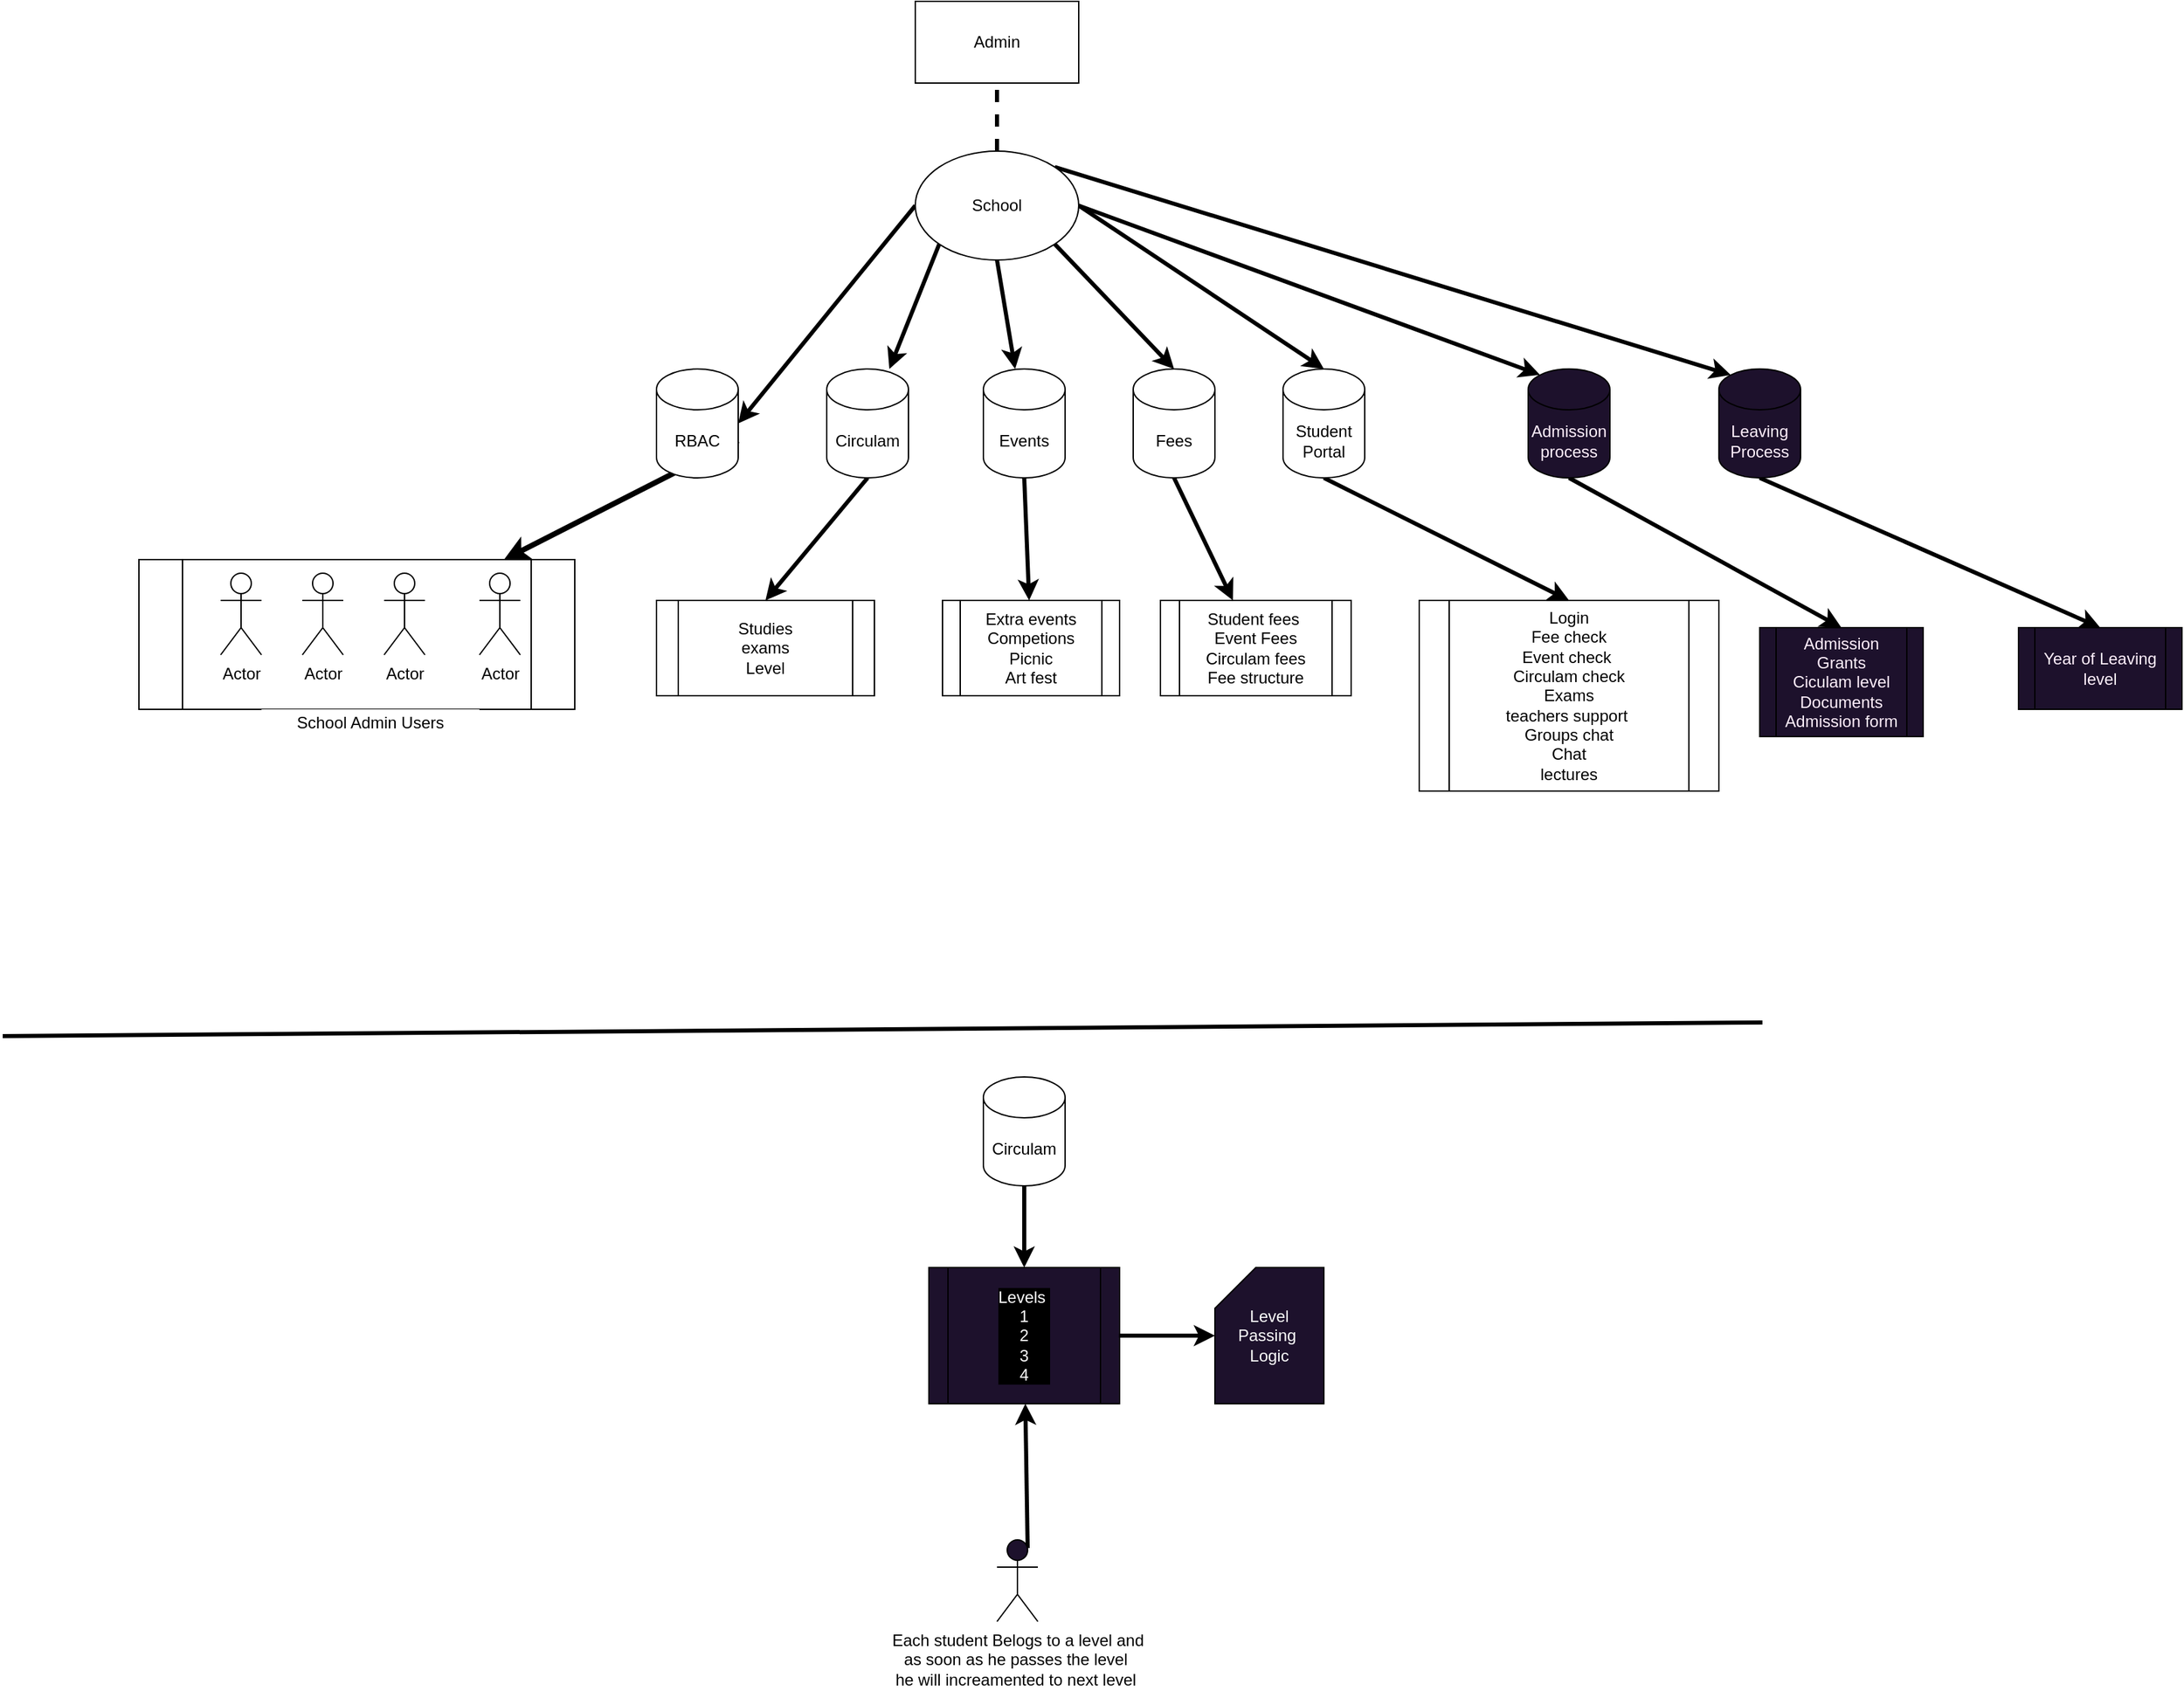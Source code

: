 <mxfile>
    <diagram id="6mqun36thdIHxSsxsF62" name="Page-1">
        <mxGraphModel dx="2930" dy="1188" grid="1" gridSize="10" guides="1" tooltips="1" connect="1" arrows="1" fold="1" page="1" pageScale="1" pageWidth="850" pageHeight="1100" background="#FFFFFF" math="0" shadow="0">
            <root>
                <mxCell id="0"/>
                <mxCell id="1" parent="0"/>
                <mxCell id="3" value="Admin" style="rounded=0;whiteSpace=wrap;html=1;" vertex="1" parent="1">
                    <mxGeometry x="230" y="40" width="120" height="60" as="geometry"/>
                </mxCell>
                <mxCell id="16" style="edgeStyle=none;html=1;exitX=0;exitY=0.5;exitDx=0;exitDy=0;entryX=1;entryY=0.5;entryDx=0;entryDy=0;entryPerimeter=0;strokeColor=#000000;strokeWidth=3;" edge="1" parent="1" source="4" target="15">
                    <mxGeometry relative="1" as="geometry"/>
                </mxCell>
                <mxCell id="24" style="edgeStyle=none;html=1;exitX=0;exitY=1;exitDx=0;exitDy=0;strokeColor=#000000;strokeWidth=3;" edge="1" parent="1" source="4" target="18">
                    <mxGeometry relative="1" as="geometry"/>
                </mxCell>
                <mxCell id="25" style="edgeStyle=none;html=1;exitX=0.5;exitY=1;exitDx=0;exitDy=0;strokeColor=#000000;strokeWidth=3;" edge="1" parent="1" source="4" target="19">
                    <mxGeometry relative="1" as="geometry"/>
                </mxCell>
                <mxCell id="26" style="edgeStyle=none;html=1;exitX=1;exitY=1;exitDx=0;exitDy=0;entryX=0.5;entryY=0;entryDx=0;entryDy=0;entryPerimeter=0;strokeColor=#000000;strokeWidth=3;" edge="1" parent="1" source="4" target="20">
                    <mxGeometry relative="1" as="geometry"/>
                </mxCell>
                <mxCell id="27" style="edgeStyle=none;html=1;exitX=1;exitY=0.5;exitDx=0;exitDy=0;entryX=0.5;entryY=0;entryDx=0;entryDy=0;entryPerimeter=0;strokeColor=#000000;strokeWidth=3;" edge="1" parent="1" source="4" target="21">
                    <mxGeometry relative="1" as="geometry"/>
                </mxCell>
                <mxCell id="58" style="edgeStyle=none;html=1;exitX=1;exitY=0.5;exitDx=0;exitDy=0;entryX=0.145;entryY=0;entryDx=0;entryDy=4.35;entryPerimeter=0;strokeColor=#000000;strokeWidth=3;fontColor=#FFF0FC;" edge="1" parent="1" source="4" target="51">
                    <mxGeometry relative="1" as="geometry"/>
                </mxCell>
                <mxCell id="60" style="edgeStyle=none;html=1;exitX=1;exitY=0;exitDx=0;exitDy=0;entryX=0.145;entryY=0;entryDx=0;entryDy=4.35;entryPerimeter=0;strokeColor=#000000;strokeWidth=3;fontColor=#FFF0FC;" edge="1" parent="1" source="4" target="56">
                    <mxGeometry relative="1" as="geometry"/>
                </mxCell>
                <mxCell id="4" value="School" style="ellipse;whiteSpace=wrap;html=1;" vertex="1" parent="1">
                    <mxGeometry x="230" y="150" width="120" height="80" as="geometry"/>
                </mxCell>
                <mxCell id="5" value="" style="endArrow=none;dashed=1;html=1;entryX=0.5;entryY=1;entryDx=0;entryDy=0;exitX=0.5;exitY=0;exitDx=0;exitDy=0;strokeColor=#000000;strokeWidth=3;" edge="1" parent="1" source="4" target="3">
                    <mxGeometry width="50" height="50" relative="1" as="geometry">
                        <mxPoint x="270" y="350" as="sourcePoint"/>
                        <mxPoint x="320" y="300" as="targetPoint"/>
                    </mxGeometry>
                </mxCell>
                <mxCell id="7" value="" style="shape=process;whiteSpace=wrap;html=1;backgroundOutline=1;" vertex="1" parent="1">
                    <mxGeometry x="-340" y="450" width="320" height="110" as="geometry"/>
                </mxCell>
                <mxCell id="8" value="Actor" style="shape=umlActor;verticalLabelPosition=bottom;verticalAlign=top;html=1;outlineConnect=0;" vertex="1" parent="1">
                    <mxGeometry x="-280" y="460" width="30" height="60" as="geometry"/>
                </mxCell>
                <mxCell id="9" value="Actor" style="shape=umlActor;verticalLabelPosition=bottom;verticalAlign=top;html=1;outlineConnect=0;" vertex="1" parent="1">
                    <mxGeometry x="-220" y="460" width="30" height="60" as="geometry"/>
                </mxCell>
                <mxCell id="10" value="Actor" style="shape=umlActor;verticalLabelPosition=bottom;verticalAlign=top;html=1;outlineConnect=0;" vertex="1" parent="1">
                    <mxGeometry x="-160" y="460" width="30" height="60" as="geometry"/>
                </mxCell>
                <mxCell id="11" value="Actor" style="shape=umlActor;verticalLabelPosition=bottom;verticalAlign=top;html=1;outlineConnect=0;" vertex="1" parent="1">
                    <mxGeometry x="-90" y="460" width="30" height="60" as="geometry"/>
                </mxCell>
                <mxCell id="13" value="School Admin Users" style="text;html=1;strokeColor=none;fillColor=default;align=center;verticalAlign=middle;whiteSpace=wrap;rounded=0;" vertex="1" parent="1">
                    <mxGeometry x="-250" y="560" width="160" height="20" as="geometry"/>
                </mxCell>
                <mxCell id="17" style="edgeStyle=none;html=1;exitX=1;exitY=0;exitDx=0;exitDy=52.5;exitPerimeter=0;strokeWidth=4;strokeColor=#000000;" edge="1" parent="1" source="15" target="7">
                    <mxGeometry relative="1" as="geometry"/>
                </mxCell>
                <mxCell id="15" value="RBAC" style="shape=cylinder3;whiteSpace=wrap;html=1;boundedLbl=1;backgroundOutline=1;size=15;" vertex="1" parent="1">
                    <mxGeometry x="40" y="310" width="60" height="80" as="geometry"/>
                </mxCell>
                <mxCell id="29" style="edgeStyle=none;html=1;exitX=0.5;exitY=1;exitDx=0;exitDy=0;exitPerimeter=0;entryX=0.5;entryY=0;entryDx=0;entryDy=0;strokeColor=#000000;strokeWidth=3;" edge="1" parent="1" source="18" target="28">
                    <mxGeometry relative="1" as="geometry"/>
                </mxCell>
                <mxCell id="18" value="Circulam" style="shape=cylinder3;whiteSpace=wrap;html=1;boundedLbl=1;backgroundOutline=1;size=15;fillColor=default;" vertex="1" parent="1">
                    <mxGeometry x="165" y="310" width="60" height="80" as="geometry"/>
                </mxCell>
                <mxCell id="31" style="edgeStyle=none;html=1;exitX=0.5;exitY=1;exitDx=0;exitDy=0;exitPerimeter=0;strokeColor=#000000;strokeWidth=3;" edge="1" parent="1" source="19" target="30">
                    <mxGeometry relative="1" as="geometry"/>
                </mxCell>
                <mxCell id="19" value="Events" style="shape=cylinder3;whiteSpace=wrap;html=1;boundedLbl=1;backgroundOutline=1;size=15;fillColor=default;" vertex="1" parent="1">
                    <mxGeometry x="280" y="310" width="60" height="80" as="geometry"/>
                </mxCell>
                <mxCell id="33" style="edgeStyle=none;html=1;exitX=0.5;exitY=1;exitDx=0;exitDy=0;exitPerimeter=0;strokeColor=#000000;strokeWidth=3;" edge="1" parent="1" source="20" target="32">
                    <mxGeometry relative="1" as="geometry"/>
                </mxCell>
                <mxCell id="20" value="Fees" style="shape=cylinder3;whiteSpace=wrap;html=1;boundedLbl=1;backgroundOutline=1;size=15;fillColor=default;" vertex="1" parent="1">
                    <mxGeometry x="390" y="310" width="60" height="80" as="geometry"/>
                </mxCell>
                <mxCell id="35" style="edgeStyle=none;html=1;exitX=0.5;exitY=1;exitDx=0;exitDy=0;exitPerimeter=0;entryX=0.5;entryY=0;entryDx=0;entryDy=0;strokeColor=#000000;strokeWidth=3;" edge="1" parent="1" source="21" target="34">
                    <mxGeometry relative="1" as="geometry"/>
                </mxCell>
                <mxCell id="21" value="Student&lt;br&gt;Portal" style="shape=cylinder3;whiteSpace=wrap;html=1;boundedLbl=1;backgroundOutline=1;size=15;fillColor=default;" vertex="1" parent="1">
                    <mxGeometry x="500" y="310" width="60" height="80" as="geometry"/>
                </mxCell>
                <mxCell id="28" value="Studies&lt;br&gt;exams&lt;br&gt;Level" style="shape=process;whiteSpace=wrap;html=1;backgroundOutline=1;fillColor=default;" vertex="1" parent="1">
                    <mxGeometry x="40" y="480" width="160" height="70" as="geometry"/>
                </mxCell>
                <mxCell id="30" value="Extra events&lt;br&gt;Competions&lt;br&gt;Picnic&lt;br&gt;Art fest" style="shape=process;whiteSpace=wrap;html=1;backgroundOutline=1;fillColor=default;" vertex="1" parent="1">
                    <mxGeometry x="250" y="480" width="130" height="70" as="geometry"/>
                </mxCell>
                <mxCell id="32" value="Student fees&amp;nbsp;&lt;br&gt;Event Fees&lt;br&gt;Circulam fees&lt;br&gt;Fee structure" style="shape=process;whiteSpace=wrap;html=1;backgroundOutline=1;fillColor=default;" vertex="1" parent="1">
                    <mxGeometry x="410" y="480" width="140" height="70" as="geometry"/>
                </mxCell>
                <mxCell id="34" value="Login&lt;br&gt;Fee check&lt;br&gt;Event check&amp;nbsp;&lt;br&gt;Circulam check&lt;br&gt;Exams&lt;br&gt;teachers support&amp;nbsp;&lt;br&gt;Groups chat&lt;br&gt;Chat&lt;br&gt;lectures" style="shape=process;whiteSpace=wrap;html=1;backgroundOutline=1;fillColor=default;" vertex="1" parent="1">
                    <mxGeometry x="600" y="480" width="220" height="140" as="geometry"/>
                </mxCell>
                <mxCell id="36" value="" style="endArrow=none;html=1;strokeColor=#000000;strokeWidth=3;" edge="1" parent="1">
                    <mxGeometry width="50" height="50" relative="1" as="geometry">
                        <mxPoint x="-440" y="800" as="sourcePoint"/>
                        <mxPoint x="852" y="790" as="targetPoint"/>
                    </mxGeometry>
                </mxCell>
                <mxCell id="44" style="edgeStyle=none;html=1;exitX=0.5;exitY=1;exitDx=0;exitDy=0;exitPerimeter=0;entryX=0.5;entryY=0;entryDx=0;entryDy=0;strokeColor=#000000;strokeWidth=3;fontColor=#FCFCFC;" edge="1" parent="1" source="37" target="39">
                    <mxGeometry relative="1" as="geometry"/>
                </mxCell>
                <mxCell id="37" value="Circulam" style="shape=cylinder3;whiteSpace=wrap;html=1;boundedLbl=1;backgroundOutline=1;size=15;fillColor=default;" vertex="1" parent="1">
                    <mxGeometry x="280" y="830" width="60" height="80" as="geometry"/>
                </mxCell>
                <mxCell id="45" style="edgeStyle=none;html=1;exitX=1;exitY=0.5;exitDx=0;exitDy=0;strokeColor=#000000;strokeWidth=3;fontColor=#FCFCFC;" edge="1" parent="1" source="39" target="40">
                    <mxGeometry relative="1" as="geometry"/>
                </mxCell>
                <mxCell id="39" value="&lt;font color=&quot;#fcfcfc&quot;&gt;Levels&amp;nbsp;&lt;br&gt;1&lt;br&gt;2&lt;br&gt;3&lt;br&gt;4&lt;br&gt;&lt;/font&gt;" style="shape=process;whiteSpace=wrap;html=1;backgroundOutline=1;labelBackgroundColor=#000000;strokeColor=#000000;fontColor=#050505;fillColor=#1d112c;" vertex="1" parent="1">
                    <mxGeometry x="240" y="970" width="140" height="100" as="geometry"/>
                </mxCell>
                <mxCell id="40" value="Level Passing&amp;nbsp;&lt;br&gt;Logic" style="shape=card;whiteSpace=wrap;html=1;labelBackgroundColor=none;strokeColor=#000000;fontColor=#FCFCFC;fillColor=#1d112c;" vertex="1" parent="1">
                    <mxGeometry x="450" y="970" width="80" height="100" as="geometry"/>
                </mxCell>
                <mxCell id="48" style="edgeStyle=none;html=1;exitX=0.75;exitY=0.1;exitDx=0;exitDy=0;exitPerimeter=0;strokeColor=#000000;strokeWidth=3;fontColor=#030303;" edge="1" parent="1" source="47" target="39">
                    <mxGeometry relative="1" as="geometry"/>
                </mxCell>
                <mxCell id="47" value="Each student Belogs to a level and &lt;br&gt;as soon as he passes the level&amp;nbsp;&lt;br&gt;he will increamented to next level&amp;nbsp;" style="shape=umlActor;verticalLabelPosition=bottom;verticalAlign=top;html=1;outlineConnect=0;labelBackgroundColor=none;strokeColor=#000000;fontColor=#030303;fillColor=#1d112c;" vertex="1" parent="1">
                    <mxGeometry x="290" y="1170" width="30" height="60" as="geometry"/>
                </mxCell>
                <mxCell id="62" style="edgeStyle=none;html=1;exitX=0.5;exitY=1;exitDx=0;exitDy=0;exitPerimeter=0;entryX=0.5;entryY=0;entryDx=0;entryDy=0;strokeColor=#000000;strokeWidth=3;fontColor=#FFF0FC;" edge="1" parent="1" source="51" target="61">
                    <mxGeometry relative="1" as="geometry"/>
                </mxCell>
                <mxCell id="51" value="Admission process" style="shape=cylinder3;whiteSpace=wrap;html=1;boundedLbl=1;backgroundOutline=1;size=15;labelBackgroundColor=none;strokeColor=#000000;fontColor=#FFF0FC;fillColor=#1d112c;" vertex="1" parent="1">
                    <mxGeometry x="680" y="310" width="60" height="80" as="geometry"/>
                </mxCell>
                <mxCell id="64" style="edgeStyle=none;html=1;exitX=0.5;exitY=1;exitDx=0;exitDy=0;exitPerimeter=0;entryX=0.5;entryY=0;entryDx=0;entryDy=0;strokeColor=#000000;strokeWidth=3;fontColor=#FFF0FC;" edge="1" parent="1" source="56" target="63">
                    <mxGeometry relative="1" as="geometry"/>
                </mxCell>
                <mxCell id="56" value="Leaving Process" style="shape=cylinder3;whiteSpace=wrap;html=1;boundedLbl=1;backgroundOutline=1;size=15;labelBackgroundColor=none;strokeColor=#000000;fontColor=#FFF0FC;fillColor=#1d112c;" vertex="1" parent="1">
                    <mxGeometry x="820" y="310" width="60" height="80" as="geometry"/>
                </mxCell>
                <mxCell id="61" value="Admission Grants&lt;br&gt;Ciculam level&lt;br&gt;Documents&lt;br&gt;Admission form" style="shape=process;whiteSpace=wrap;html=1;backgroundOutline=1;labelBackgroundColor=none;strokeColor=#000000;fontColor=#FFF0FC;fillColor=#1d112c;" vertex="1" parent="1">
                    <mxGeometry x="850" y="500" width="120" height="80" as="geometry"/>
                </mxCell>
                <mxCell id="63" value="Year of Leaving level" style="shape=process;whiteSpace=wrap;html=1;backgroundOutline=1;labelBackgroundColor=none;strokeColor=#000000;fontColor=#FFF0FC;fillColor=#1d112c;" vertex="1" parent="1">
                    <mxGeometry x="1040" y="500" width="120" height="60" as="geometry"/>
                </mxCell>
            </root>
        </mxGraphModel>
    </diagram>
</mxfile>